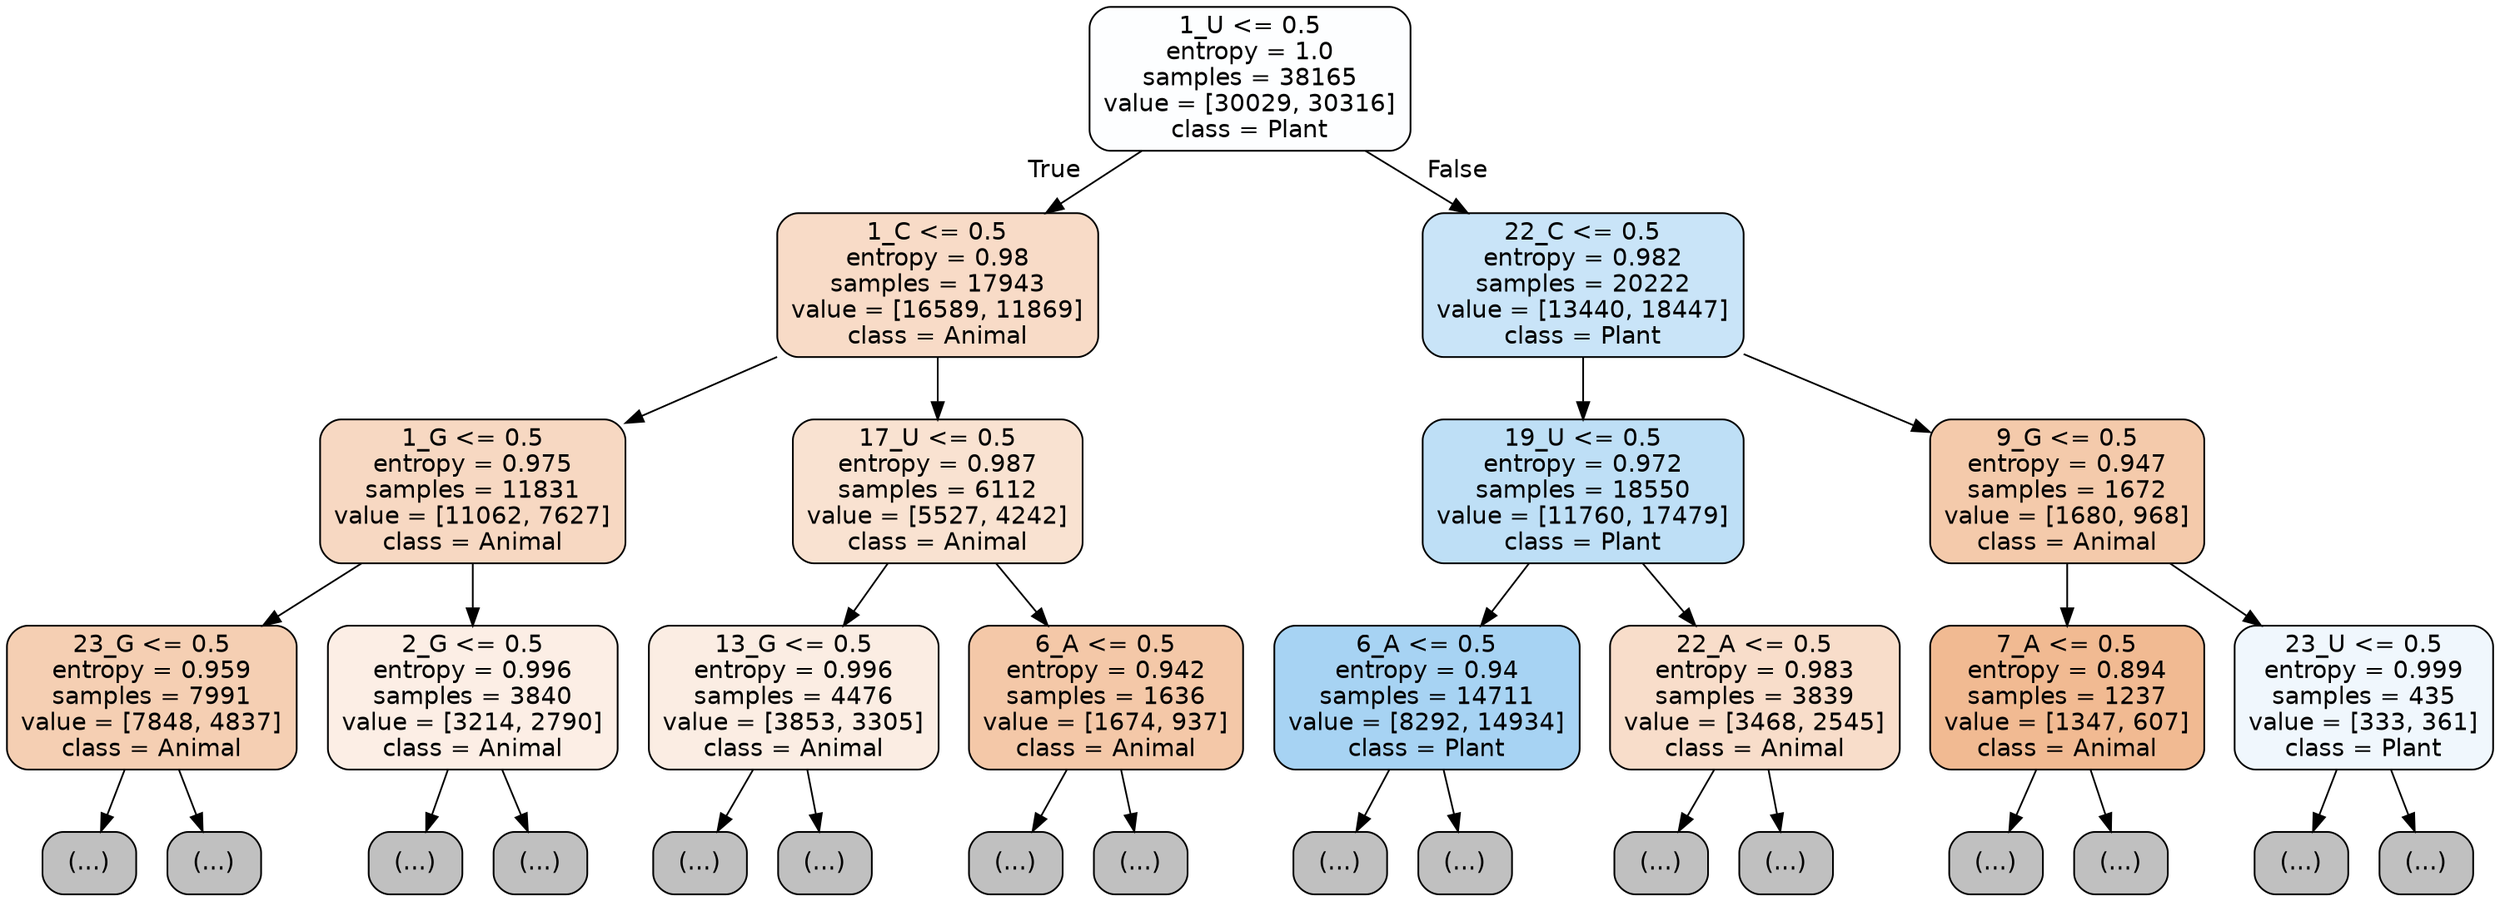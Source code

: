 digraph Tree {
node [shape=box, style="filled, rounded", color="black", fontname="helvetica"] ;
edge [fontname="helvetica"] ;
0 [label="1_U <= 0.5\nentropy = 1.0\nsamples = 38165\nvalue = [30029, 30316]\nclass = Plant", fillcolor="#fdfeff"] ;
1 [label="1_C <= 0.5\nentropy = 0.98\nsamples = 17943\nvalue = [16589, 11869]\nclass = Animal", fillcolor="#f8dbc7"] ;
0 -> 1 [labeldistance=2.5, labelangle=45, headlabel="True"] ;
2 [label="1_G <= 0.5\nentropy = 0.975\nsamples = 11831\nvalue = [11062, 7627]\nclass = Animal", fillcolor="#f7d8c2"] ;
1 -> 2 ;
3 [label="23_G <= 0.5\nentropy = 0.959\nsamples = 7991\nvalue = [7848, 4837]\nclass = Animal", fillcolor="#f5cfb3"] ;
2 -> 3 ;
4 [label="(...)", fillcolor="#C0C0C0"] ;
3 -> 4 ;
3859 [label="(...)", fillcolor="#C0C0C0"] ;
3 -> 3859 ;
4100 [label="2_G <= 0.5\nentropy = 0.996\nsamples = 3840\nvalue = [3214, 2790]\nclass = Animal", fillcolor="#fceee5"] ;
2 -> 4100 ;
4101 [label="(...)", fillcolor="#C0C0C0"] ;
4100 -> 4101 ;
5874 [label="(...)", fillcolor="#C0C0C0"] ;
4100 -> 5874 ;
6483 [label="17_U <= 0.5\nentropy = 0.987\nsamples = 6112\nvalue = [5527, 4242]\nclass = Animal", fillcolor="#f9e2d1"] ;
1 -> 6483 ;
6484 [label="13_G <= 0.5\nentropy = 0.996\nsamples = 4476\nvalue = [3853, 3305]\nclass = Animal", fillcolor="#fbede3"] ;
6483 -> 6484 ;
6485 [label="(...)", fillcolor="#C0C0C0"] ;
6484 -> 6485 ;
8184 [label="(...)", fillcolor="#C0C0C0"] ;
6484 -> 8184 ;
8821 [label="6_A <= 0.5\nentropy = 0.942\nsamples = 1636\nvalue = [1674, 937]\nclass = Animal", fillcolor="#f4c8a8"] ;
6483 -> 8821 ;
8822 [label="(...)", fillcolor="#C0C0C0"] ;
8821 -> 8822 ;
9535 [label="(...)", fillcolor="#C0C0C0"] ;
8821 -> 9535 ;
9728 [label="22_C <= 0.5\nentropy = 0.982\nsamples = 20222\nvalue = [13440, 18447]\nclass = Plant", fillcolor="#c9e4f8"] ;
0 -> 9728 [labeldistance=2.5, labelangle=-45, headlabel="False"] ;
9729 [label="19_U <= 0.5\nentropy = 0.972\nsamples = 18550\nvalue = [11760, 17479]\nclass = Plant", fillcolor="#bedff6"] ;
9728 -> 9729 ;
9730 [label="6_A <= 0.5\nentropy = 0.94\nsamples = 14711\nvalue = [8292, 14934]\nclass = Plant", fillcolor="#a7d3f3"] ;
9729 -> 9730 ;
9731 [label="(...)", fillcolor="#C0C0C0"] ;
9730 -> 9731 ;
13394 [label="(...)", fillcolor="#C0C0C0"] ;
9730 -> 13394 ;
14527 [label="22_A <= 0.5\nentropy = 0.983\nsamples = 3839\nvalue = [3468, 2545]\nclass = Animal", fillcolor="#f8ddca"] ;
9729 -> 14527 ;
14528 [label="(...)", fillcolor="#C0C0C0"] ;
14527 -> 14528 ;
15913 [label="(...)", fillcolor="#C0C0C0"] ;
14527 -> 15913 ;
16136 [label="9_G <= 0.5\nentropy = 0.947\nsamples = 1672\nvalue = [1680, 968]\nclass = Animal", fillcolor="#f4caab"] ;
9728 -> 16136 ;
16137 [label="7_A <= 0.5\nentropy = 0.894\nsamples = 1237\nvalue = [1347, 607]\nclass = Animal", fillcolor="#f1ba92"] ;
16136 -> 16137 ;
16138 [label="(...)", fillcolor="#C0C0C0"] ;
16137 -> 16138 ;
16649 [label="(...)", fillcolor="#C0C0C0"] ;
16137 -> 16649 ;
16794 [label="23_U <= 0.5\nentropy = 0.999\nsamples = 435\nvalue = [333, 361]\nclass = Plant", fillcolor="#f0f7fd"] ;
16136 -> 16794 ;
16795 [label="(...)", fillcolor="#C0C0C0"] ;
16794 -> 16795 ;
16988 [label="(...)", fillcolor="#C0C0C0"] ;
16794 -> 16988 ;
}